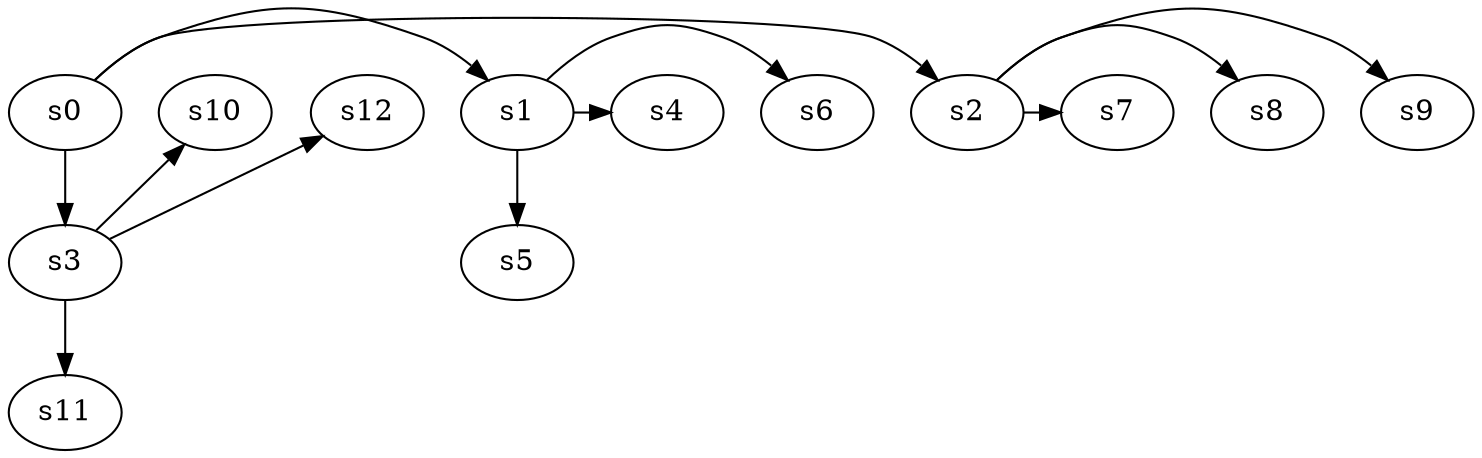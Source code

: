 digraph game_0201_branch_3_3 {
    s0 [name="s0", player=1, target=1];
    s1 [name="s1", player=0];
    s2 [name="s2", player=1];
    s3 [name="s3", player=0, target=1];
    s4 [name="s4", player=0, target=1];
    s5 [name="s5", player=1];
    s6 [name="s6", player=1];
    s7 [name="s7", player=1];
    s8 [name="s8", player=1];
    s9 [name="s9", player=1];
    s10 [name="s10", player=0, target=1];
    s11 [name="s11", player=0];
    s12 [name="s12", player=1];

    s0 -> s1 [constraint="time == 2 || time == 6 || time == 9"];
    s0 -> s2 [constraint="time % 4 == 3"];
    s0 -> s3;
    s1 -> s4 [constraint="!(time % 4 == 0)"];
    s1 -> s5;
    s1 -> s6 [constraint="time == 11 || time == 12 || time == 14"];
    s2 -> s7 [constraint="time % 4 == 0 || time % 4 == 1"];
    s2 -> s8 [constraint="time == 7 || time == 8 || time == 13"];
    s2 -> s9 [constraint="time == 8"];
    s3 -> s10 [constraint="time == 3 || time == 4 || time == 13 || time == 14"];
    s3 -> s11;
    s3 -> s12 [constraint="!(time % 4 == 0)"];
}
